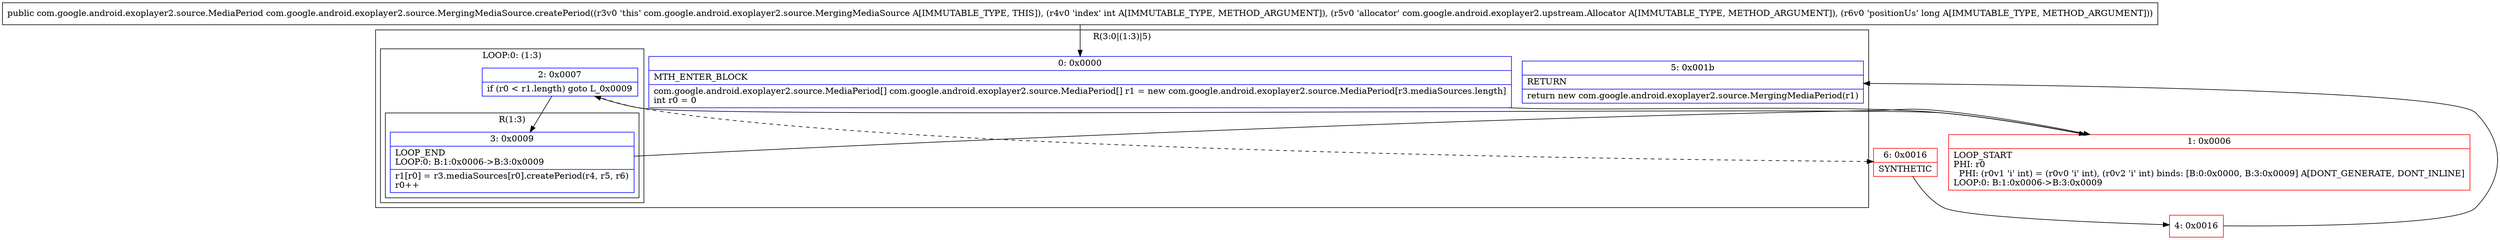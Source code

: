 digraph "CFG forcom.google.android.exoplayer2.source.MergingMediaSource.createPeriod(ILcom\/google\/android\/exoplayer2\/upstream\/Allocator;J)Lcom\/google\/android\/exoplayer2\/source\/MediaPeriod;" {
subgraph cluster_Region_165296750 {
label = "R(3:0|(1:3)|5)";
node [shape=record,color=blue];
Node_0 [shape=record,label="{0\:\ 0x0000|MTH_ENTER_BLOCK\l|com.google.android.exoplayer2.source.MediaPeriod[] com.google.android.exoplayer2.source.MediaPeriod[] r1 = new com.google.android.exoplayer2.source.MediaPeriod[r3.mediaSources.length]\lint r0 = 0\l}"];
subgraph cluster_LoopRegion_597410778 {
label = "LOOP:0: (1:3)";
node [shape=record,color=blue];
Node_2 [shape=record,label="{2\:\ 0x0007|if (r0 \< r1.length) goto L_0x0009\l}"];
subgraph cluster_Region_1817308703 {
label = "R(1:3)";
node [shape=record,color=blue];
Node_3 [shape=record,label="{3\:\ 0x0009|LOOP_END\lLOOP:0: B:1:0x0006\-\>B:3:0x0009\l|r1[r0] = r3.mediaSources[r0].createPeriod(r4, r5, r6)\lr0++\l}"];
}
}
Node_5 [shape=record,label="{5\:\ 0x001b|RETURN\l|return new com.google.android.exoplayer2.source.MergingMediaPeriod(r1)\l}"];
}
Node_1 [shape=record,color=red,label="{1\:\ 0x0006|LOOP_START\lPHI: r0 \l  PHI: (r0v1 'i' int) = (r0v0 'i' int), (r0v2 'i' int) binds: [B:0:0x0000, B:3:0x0009] A[DONT_GENERATE, DONT_INLINE]\lLOOP:0: B:1:0x0006\-\>B:3:0x0009\l}"];
Node_4 [shape=record,color=red,label="{4\:\ 0x0016}"];
Node_6 [shape=record,color=red,label="{6\:\ 0x0016|SYNTHETIC\l}"];
MethodNode[shape=record,label="{public com.google.android.exoplayer2.source.MediaPeriod com.google.android.exoplayer2.source.MergingMediaSource.createPeriod((r3v0 'this' com.google.android.exoplayer2.source.MergingMediaSource A[IMMUTABLE_TYPE, THIS]), (r4v0 'index' int A[IMMUTABLE_TYPE, METHOD_ARGUMENT]), (r5v0 'allocator' com.google.android.exoplayer2.upstream.Allocator A[IMMUTABLE_TYPE, METHOD_ARGUMENT]), (r6v0 'positionUs' long A[IMMUTABLE_TYPE, METHOD_ARGUMENT])) }"];
MethodNode -> Node_0;
Node_0 -> Node_1;
Node_2 -> Node_3;
Node_2 -> Node_6[style=dashed];
Node_3 -> Node_1;
Node_1 -> Node_2;
Node_4 -> Node_5;
Node_6 -> Node_4;
}

